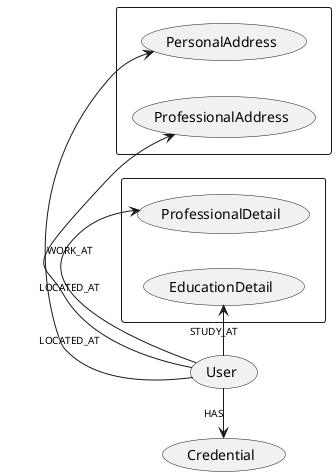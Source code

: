 @startuml

skinparam objectArrowFontSize 10

(User)
(Credential)
rectangle {
(ProfessionalDetail)
(EducationDetail)
}
rectangle {
    (PersonalAddress)
    (ProfessionalAddress)
}

left to right direction
(User)->(Credential):HAS
(User)->(ProfessionalDetail): WORK_AT
(User)->(EducationDetail): STUDY_AT
(User)->(PersonalAddress): LOCATED_AT
(User)->(ProfessionalAddress): LOCATED_AT


@enduml
